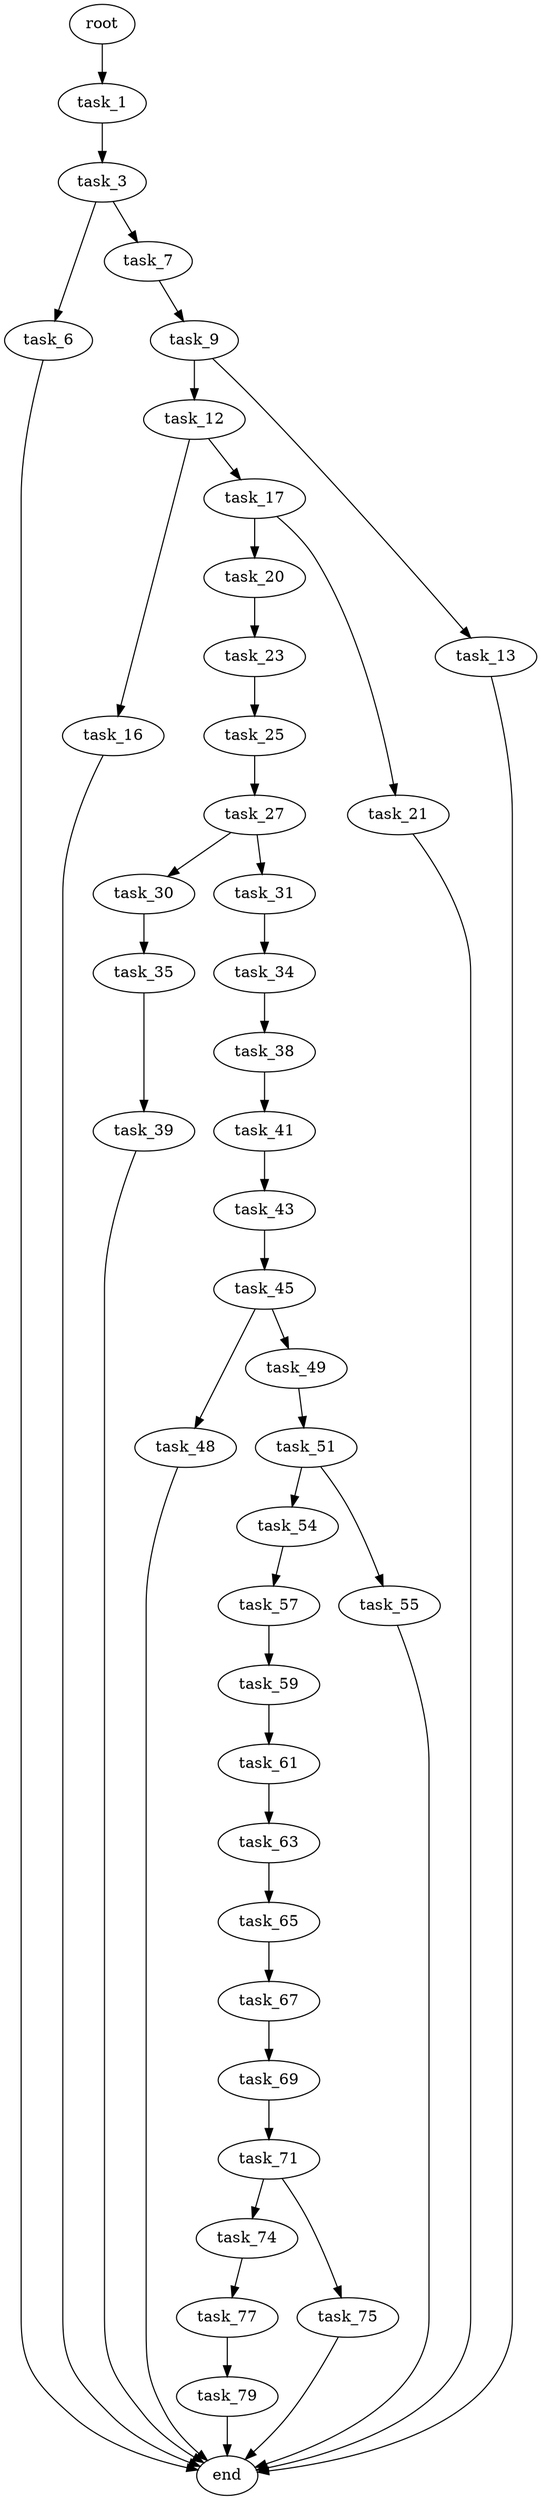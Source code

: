 digraph G {
  root [size="0.000000"];
  task_1 [size="651635859.000000"];
  task_3 [size="21652354193.000000"];
  task_6 [size="549755813888.000000"];
  task_7 [size="4462068559.000000"];
  task_9 [size="134217728000.000000"];
  task_12 [size="150705912750.000000"];
  task_13 [size="4029691889.000000"];
  task_16 [size="4819790231.000000"];
  task_17 [size="1073741824000.000000"];
  task_20 [size="127791605486.000000"];
  task_21 [size="42958450007.000000"];
  task_23 [size="782757789696.000000"];
  task_25 [size="18789938577.000000"];
  task_27 [size="172243764607.000000"];
  task_30 [size="231928233984.000000"];
  task_31 [size="544413225548.000000"];
  task_34 [size="28156274783.000000"];
  task_35 [size="298959148819.000000"];
  task_38 [size="1817577093.000000"];
  task_39 [size="178282246298.000000"];
  task_41 [size="3767257134.000000"];
  task_43 [size="17337758477.000000"];
  task_45 [size="1351153545.000000"];
  task_48 [size="65137774512.000000"];
  task_49 [size="10890033775.000000"];
  task_51 [size="778922251.000000"];
  task_54 [size="12312146538.000000"];
  task_55 [size="441408064060.000000"];
  task_57 [size="68719476736.000000"];
  task_59 [size="6457368230.000000"];
  task_61 [size="41048684032.000000"];
  task_63 [size="272392029498.000000"];
  task_65 [size="28991029248.000000"];
  task_67 [size="15581407734.000000"];
  task_69 [size="549755813888.000000"];
  task_71 [size="514263864313.000000"];
  task_74 [size="275197872709.000000"];
  task_75 [size="2264972208.000000"];
  task_77 [size="10721559578.000000"];
  task_79 [size="6983561650.000000"];
  end [size="0.000000"];

  root -> task_1 [size="1.000000"];
  task_1 -> task_3 [size="33554432.000000"];
  task_3 -> task_6 [size="536870912.000000"];
  task_3 -> task_7 [size="536870912.000000"];
  task_6 -> end [size="1.000000"];
  task_7 -> task_9 [size="75497472.000000"];
  task_9 -> task_12 [size="209715200.000000"];
  task_9 -> task_13 [size="209715200.000000"];
  task_12 -> task_16 [size="134217728.000000"];
  task_12 -> task_17 [size="134217728.000000"];
  task_13 -> end [size="1.000000"];
  task_16 -> end [size="1.000000"];
  task_17 -> task_20 [size="838860800.000000"];
  task_17 -> task_21 [size="838860800.000000"];
  task_20 -> task_23 [size="209715200.000000"];
  task_21 -> end [size="1.000000"];
  task_23 -> task_25 [size="679477248.000000"];
  task_25 -> task_27 [size="679477248.000000"];
  task_27 -> task_30 [size="209715200.000000"];
  task_27 -> task_31 [size="209715200.000000"];
  task_30 -> task_35 [size="301989888.000000"];
  task_31 -> task_34 [size="411041792.000000"];
  task_34 -> task_38 [size="33554432.000000"];
  task_35 -> task_39 [size="838860800.000000"];
  task_38 -> task_41 [size="33554432.000000"];
  task_39 -> end [size="1.000000"];
  task_41 -> task_43 [size="209715200.000000"];
  task_43 -> task_45 [size="679477248.000000"];
  task_45 -> task_48 [size="75497472.000000"];
  task_45 -> task_49 [size="75497472.000000"];
  task_48 -> end [size="1.000000"];
  task_49 -> task_51 [size="301989888.000000"];
  task_51 -> task_54 [size="75497472.000000"];
  task_51 -> task_55 [size="75497472.000000"];
  task_54 -> task_57 [size="838860800.000000"];
  task_55 -> end [size="1.000000"];
  task_57 -> task_59 [size="134217728.000000"];
  task_59 -> task_61 [size="134217728.000000"];
  task_61 -> task_63 [size="679477248.000000"];
  task_63 -> task_65 [size="536870912.000000"];
  task_65 -> task_67 [size="75497472.000000"];
  task_67 -> task_69 [size="679477248.000000"];
  task_69 -> task_71 [size="536870912.000000"];
  task_71 -> task_74 [size="411041792.000000"];
  task_71 -> task_75 [size="411041792.000000"];
  task_74 -> task_77 [size="679477248.000000"];
  task_75 -> end [size="1.000000"];
  task_77 -> task_79 [size="838860800.000000"];
  task_79 -> end [size="1.000000"];
}
